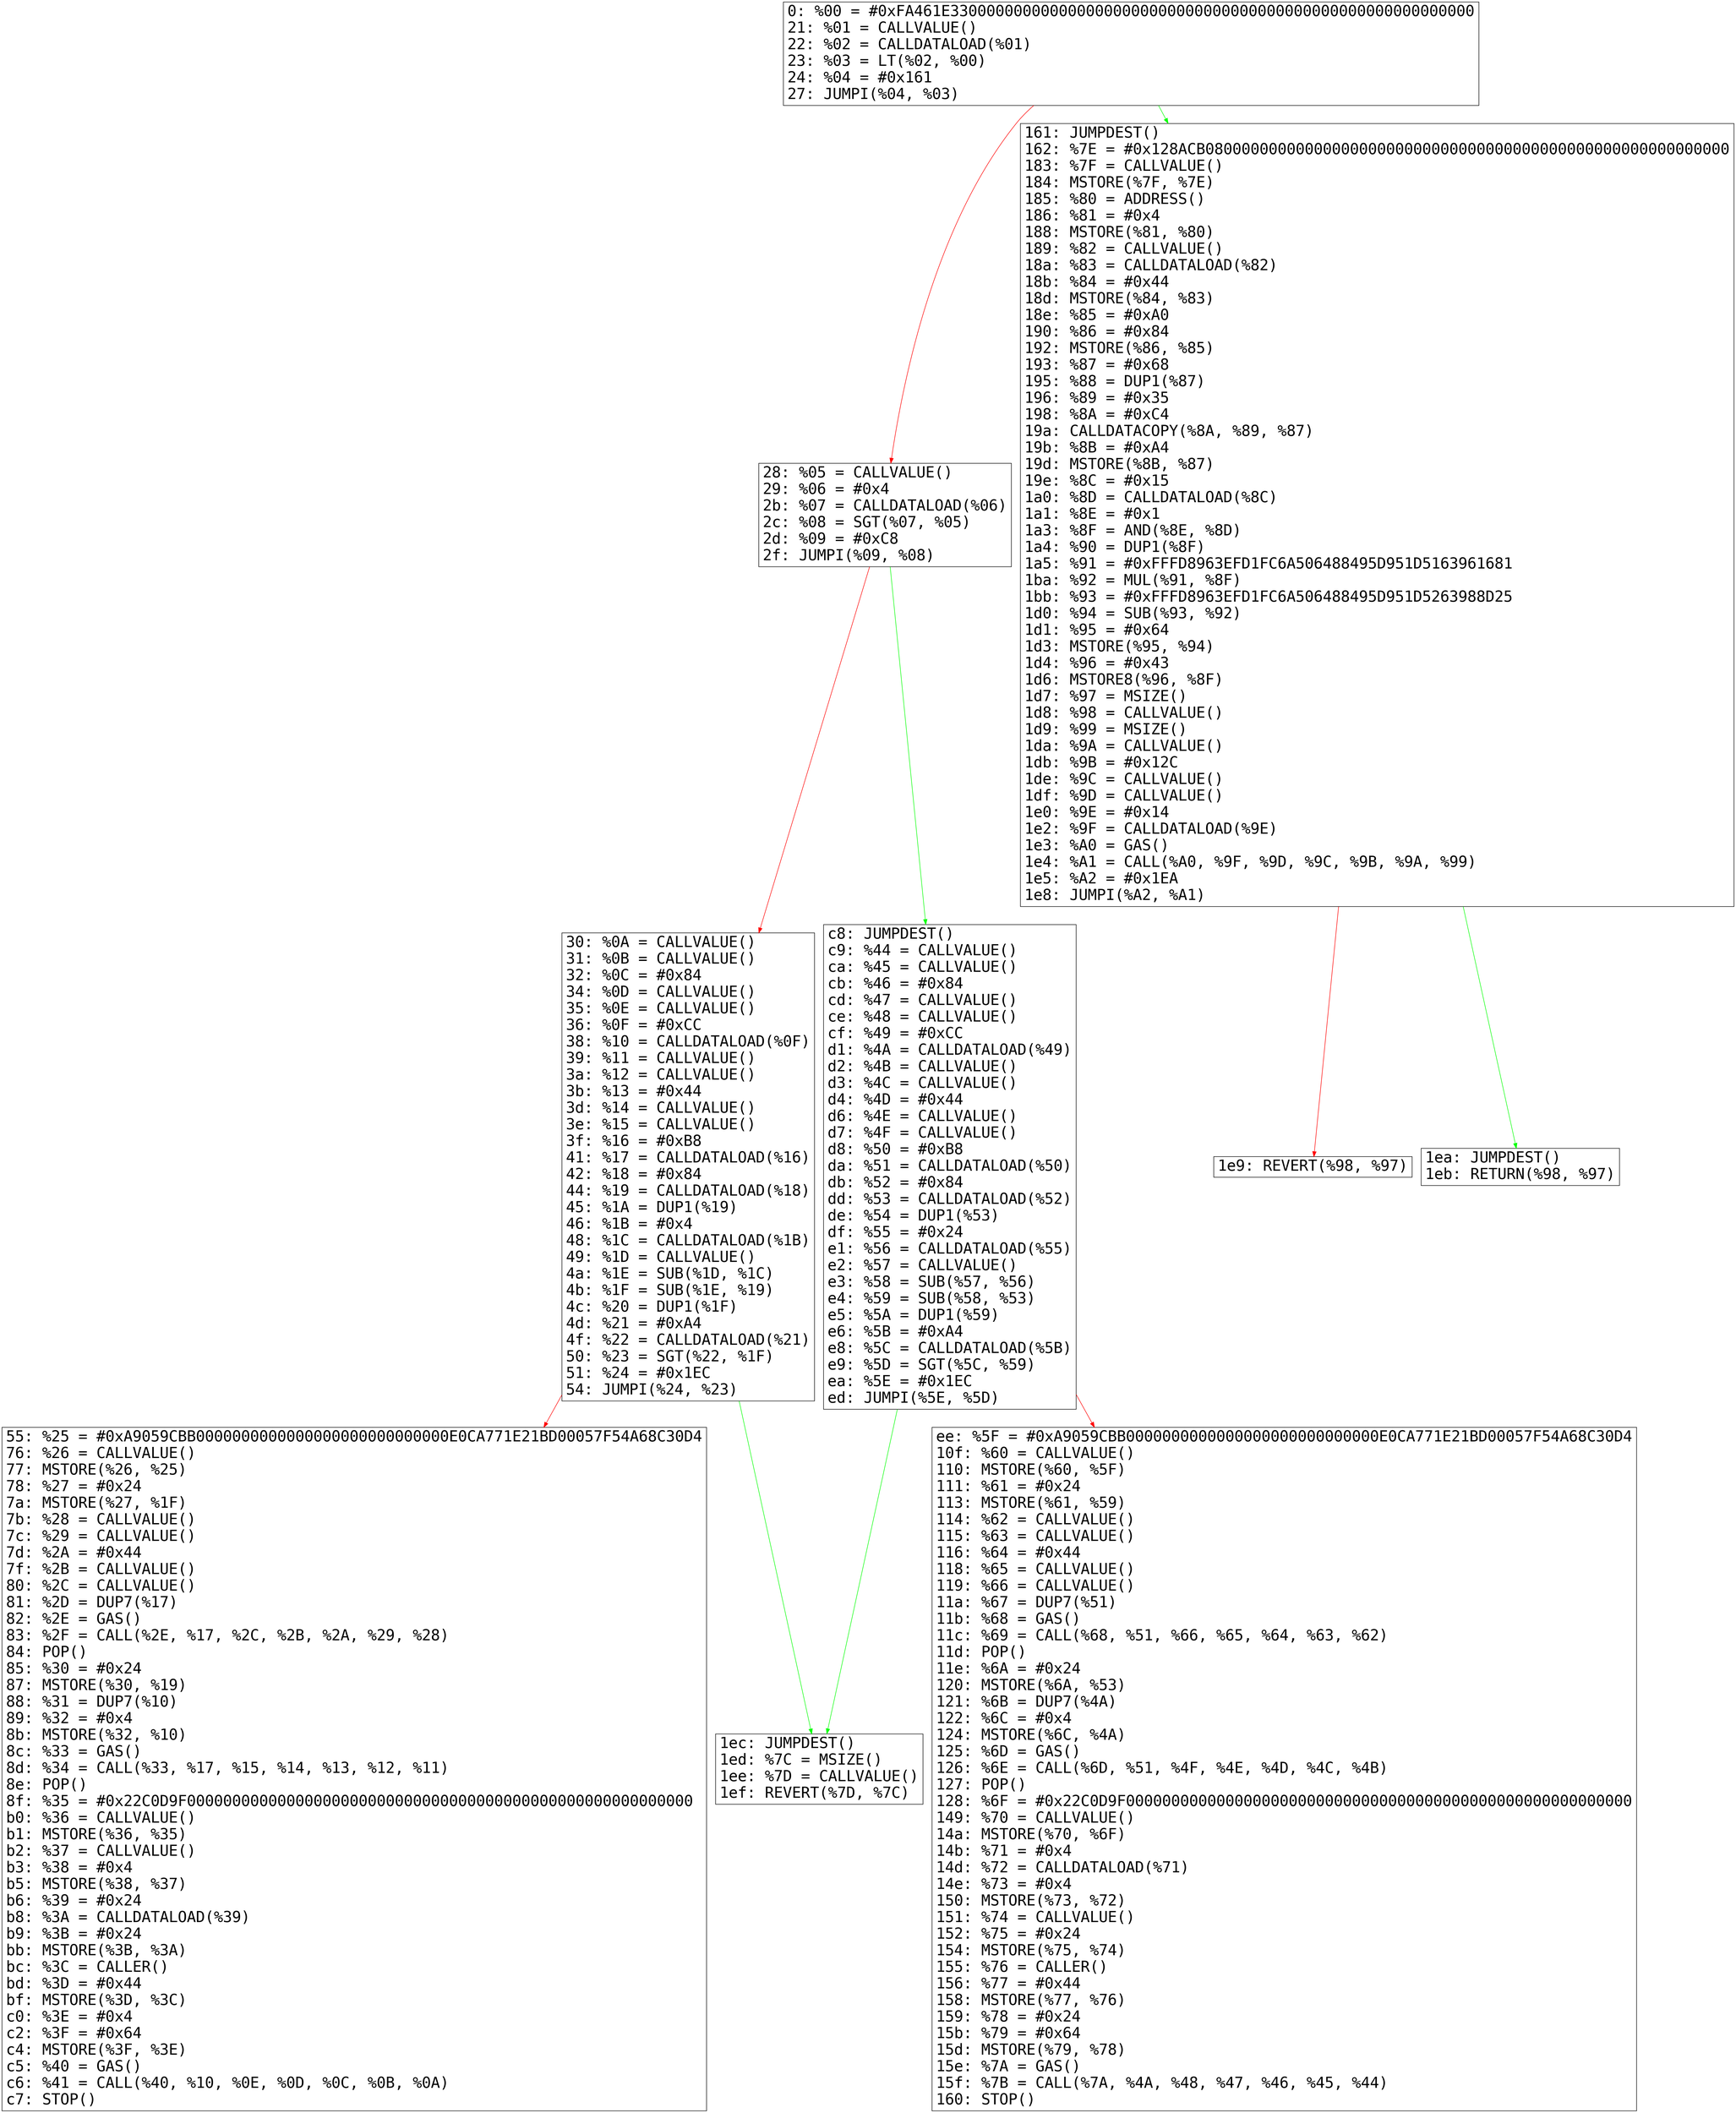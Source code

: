 digraph "graph.cfg.gv" {
	subgraph global {
		node [fontname=Courier fontsize=30.0 rank=same shape=box]
		block_0 [label="0: %00 = #0xFA461E3300000000000000000000000000000000000000000000000000000000\l21: %01 = CALLVALUE()\l22: %02 = CALLDATALOAD(%01)\l23: %03 = LT(%02, %00)\l24: %04 = #0x161\l27: JUMPI(%04, %03)\l"]
		block_28 [label="28: %05 = CALLVALUE()\l29: %06 = #0x4\l2b: %07 = CALLDATALOAD(%06)\l2c: %08 = SGT(%07, %05)\l2d: %09 = #0xC8\l2f: JUMPI(%09, %08)\l"]
		block_30 [label="30: %0A = CALLVALUE()\l31: %0B = CALLVALUE()\l32: %0C = #0x84\l34: %0D = CALLVALUE()\l35: %0E = CALLVALUE()\l36: %0F = #0xCC\l38: %10 = CALLDATALOAD(%0F)\l39: %11 = CALLVALUE()\l3a: %12 = CALLVALUE()\l3b: %13 = #0x44\l3d: %14 = CALLVALUE()\l3e: %15 = CALLVALUE()\l3f: %16 = #0xB8\l41: %17 = CALLDATALOAD(%16)\l42: %18 = #0x84\l44: %19 = CALLDATALOAD(%18)\l45: %1A = DUP1(%19)\l46: %1B = #0x4\l48: %1C = CALLDATALOAD(%1B)\l49: %1D = CALLVALUE()\l4a: %1E = SUB(%1D, %1C)\l4b: %1F = SUB(%1E, %19)\l4c: %20 = DUP1(%1F)\l4d: %21 = #0xA4\l4f: %22 = CALLDATALOAD(%21)\l50: %23 = SGT(%22, %1F)\l51: %24 = #0x1EC\l54: JUMPI(%24, %23)\l"]
		block_55 [label="55: %25 = #0xA9059CBB0000000000000000000000000000E0CA771E21BD00057F54A68C30D4\l76: %26 = CALLVALUE()\l77: MSTORE(%26, %25)\l78: %27 = #0x24\l7a: MSTORE(%27, %1F)\l7b: %28 = CALLVALUE()\l7c: %29 = CALLVALUE()\l7d: %2A = #0x44\l7f: %2B = CALLVALUE()\l80: %2C = CALLVALUE()\l81: %2D = DUP7(%17)\l82: %2E = GAS()\l83: %2F = CALL(%2E, %17, %2C, %2B, %2A, %29, %28)\l84: POP()\l85: %30 = #0x24\l87: MSTORE(%30, %19)\l88: %31 = DUP7(%10)\l89: %32 = #0x4\l8b: MSTORE(%32, %10)\l8c: %33 = GAS()\l8d: %34 = CALL(%33, %17, %15, %14, %13, %12, %11)\l8e: POP()\l8f: %35 = #0x22C0D9F00000000000000000000000000000000000000000000000000000000\lb0: %36 = CALLVALUE()\lb1: MSTORE(%36, %35)\lb2: %37 = CALLVALUE()\lb3: %38 = #0x4\lb5: MSTORE(%38, %37)\lb6: %39 = #0x24\lb8: %3A = CALLDATALOAD(%39)\lb9: %3B = #0x24\lbb: MSTORE(%3B, %3A)\lbc: %3C = CALLER()\lbd: %3D = #0x44\lbf: MSTORE(%3D, %3C)\lc0: %3E = #0x4\lc2: %3F = #0x64\lc4: MSTORE(%3F, %3E)\lc5: %40 = GAS()\lc6: %41 = CALL(%40, %10, %0E, %0D, %0C, %0B, %0A)\lc7: STOP()\l"]
		block_c8 [label="c8: JUMPDEST()\lc9: %44 = CALLVALUE()\lca: %45 = CALLVALUE()\lcb: %46 = #0x84\lcd: %47 = CALLVALUE()\lce: %48 = CALLVALUE()\lcf: %49 = #0xCC\ld1: %4A = CALLDATALOAD(%49)\ld2: %4B = CALLVALUE()\ld3: %4C = CALLVALUE()\ld4: %4D = #0x44\ld6: %4E = CALLVALUE()\ld7: %4F = CALLVALUE()\ld8: %50 = #0xB8\lda: %51 = CALLDATALOAD(%50)\ldb: %52 = #0x84\ldd: %53 = CALLDATALOAD(%52)\lde: %54 = DUP1(%53)\ldf: %55 = #0x24\le1: %56 = CALLDATALOAD(%55)\le2: %57 = CALLVALUE()\le3: %58 = SUB(%57, %56)\le4: %59 = SUB(%58, %53)\le5: %5A = DUP1(%59)\le6: %5B = #0xA4\le8: %5C = CALLDATALOAD(%5B)\le9: %5D = SGT(%5C, %59)\lea: %5E = #0x1EC\led: JUMPI(%5E, %5D)\l"]
		block_ee [label="ee: %5F = #0xA9059CBB0000000000000000000000000000E0CA771E21BD00057F54A68C30D4\l10f: %60 = CALLVALUE()\l110: MSTORE(%60, %5F)\l111: %61 = #0x24\l113: MSTORE(%61, %59)\l114: %62 = CALLVALUE()\l115: %63 = CALLVALUE()\l116: %64 = #0x44\l118: %65 = CALLVALUE()\l119: %66 = CALLVALUE()\l11a: %67 = DUP7(%51)\l11b: %68 = GAS()\l11c: %69 = CALL(%68, %51, %66, %65, %64, %63, %62)\l11d: POP()\l11e: %6A = #0x24\l120: MSTORE(%6A, %53)\l121: %6B = DUP7(%4A)\l122: %6C = #0x4\l124: MSTORE(%6C, %4A)\l125: %6D = GAS()\l126: %6E = CALL(%6D, %51, %4F, %4E, %4D, %4C, %4B)\l127: POP()\l128: %6F = #0x22C0D9F00000000000000000000000000000000000000000000000000000000\l149: %70 = CALLVALUE()\l14a: MSTORE(%70, %6F)\l14b: %71 = #0x4\l14d: %72 = CALLDATALOAD(%71)\l14e: %73 = #0x4\l150: MSTORE(%73, %72)\l151: %74 = CALLVALUE()\l152: %75 = #0x24\l154: MSTORE(%75, %74)\l155: %76 = CALLER()\l156: %77 = #0x44\l158: MSTORE(%77, %76)\l159: %78 = #0x24\l15b: %79 = #0x64\l15d: MSTORE(%79, %78)\l15e: %7A = GAS()\l15f: %7B = CALL(%7A, %4A, %48, %47, %46, %45, %44)\l160: STOP()\l"]
		block_161 [label="161: JUMPDEST()\l162: %7E = #0x128ACB0800000000000000000000000000000000000000000000000000000000\l183: %7F = CALLVALUE()\l184: MSTORE(%7F, %7E)\l185: %80 = ADDRESS()\l186: %81 = #0x4\l188: MSTORE(%81, %80)\l189: %82 = CALLVALUE()\l18a: %83 = CALLDATALOAD(%82)\l18b: %84 = #0x44\l18d: MSTORE(%84, %83)\l18e: %85 = #0xA0\l190: %86 = #0x84\l192: MSTORE(%86, %85)\l193: %87 = #0x68\l195: %88 = DUP1(%87)\l196: %89 = #0x35\l198: %8A = #0xC4\l19a: CALLDATACOPY(%8A, %89, %87)\l19b: %8B = #0xA4\l19d: MSTORE(%8B, %87)\l19e: %8C = #0x15\l1a0: %8D = CALLDATALOAD(%8C)\l1a1: %8E = #0x1\l1a3: %8F = AND(%8E, %8D)\l1a4: %90 = DUP1(%8F)\l1a5: %91 = #0xFFFD8963EFD1FC6A506488495D951D5163961681\l1ba: %92 = MUL(%91, %8F)\l1bb: %93 = #0xFFFD8963EFD1FC6A506488495D951D5263988D25\l1d0: %94 = SUB(%93, %92)\l1d1: %95 = #0x64\l1d3: MSTORE(%95, %94)\l1d4: %96 = #0x43\l1d6: MSTORE8(%96, %8F)\l1d7: %97 = MSIZE()\l1d8: %98 = CALLVALUE()\l1d9: %99 = MSIZE()\l1da: %9A = CALLVALUE()\l1db: %9B = #0x12C\l1de: %9C = CALLVALUE()\l1df: %9D = CALLVALUE()\l1e0: %9E = #0x14\l1e2: %9F = CALLDATALOAD(%9E)\l1e3: %A0 = GAS()\l1e4: %A1 = CALL(%A0, %9F, %9D, %9C, %9B, %9A, %99)\l1e5: %A2 = #0x1EA\l1e8: JUMPI(%A2, %A1)\l"]
		block_1e9 [label="1e9: REVERT(%98, %97)\l"]
		block_1ea [label="1ea: JUMPDEST()\l1eb: RETURN(%98, %97)\l"]
		block_1ec [label="1ec: JUMPDEST()\l1ed: %7C = MSIZE()\l1ee: %7D = CALLVALUE()\l1ef: REVERT(%7D, %7C)\l"]
	}
	block_0 -> block_161 [color=green]
	block_c8 -> block_1ec [color=green]
	block_28 -> block_30 [color=red]
	block_161 -> block_1ea [color=green]
	block_30 -> block_55 [color=red]
	block_0 -> block_28 [color=red]
	block_161 -> block_1e9 [color=red]
	block_30 -> block_1ec [color=green]
	block_c8 -> block_ee [color=red]
	block_28 -> block_c8 [color=green]
}
